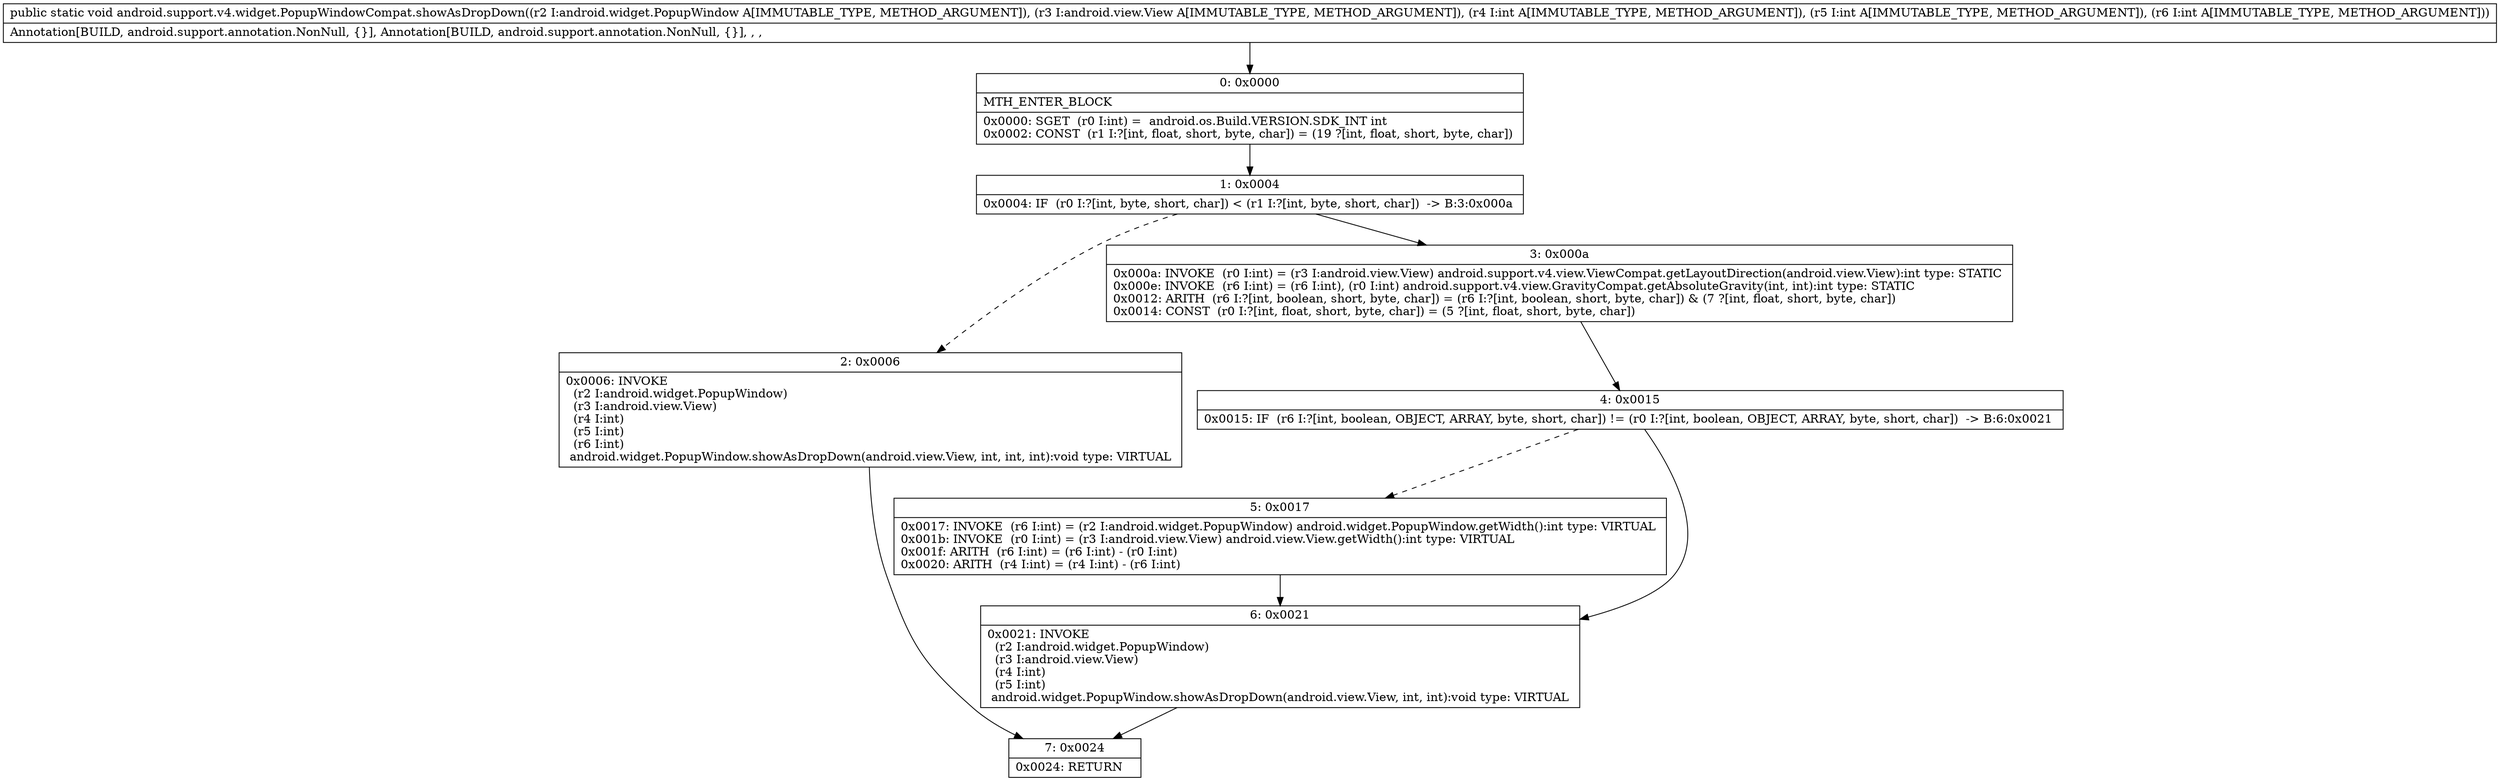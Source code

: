 digraph "CFG forandroid.support.v4.widget.PopupWindowCompat.showAsDropDown(Landroid\/widget\/PopupWindow;Landroid\/view\/View;III)V" {
Node_0 [shape=record,label="{0\:\ 0x0000|MTH_ENTER_BLOCK\l|0x0000: SGET  (r0 I:int) =  android.os.Build.VERSION.SDK_INT int \l0x0002: CONST  (r1 I:?[int, float, short, byte, char]) = (19 ?[int, float, short, byte, char]) \l}"];
Node_1 [shape=record,label="{1\:\ 0x0004|0x0004: IF  (r0 I:?[int, byte, short, char]) \< (r1 I:?[int, byte, short, char])  \-\> B:3:0x000a \l}"];
Node_2 [shape=record,label="{2\:\ 0x0006|0x0006: INVOKE  \l  (r2 I:android.widget.PopupWindow)\l  (r3 I:android.view.View)\l  (r4 I:int)\l  (r5 I:int)\l  (r6 I:int)\l android.widget.PopupWindow.showAsDropDown(android.view.View, int, int, int):void type: VIRTUAL \l}"];
Node_3 [shape=record,label="{3\:\ 0x000a|0x000a: INVOKE  (r0 I:int) = (r3 I:android.view.View) android.support.v4.view.ViewCompat.getLayoutDirection(android.view.View):int type: STATIC \l0x000e: INVOKE  (r6 I:int) = (r6 I:int), (r0 I:int) android.support.v4.view.GravityCompat.getAbsoluteGravity(int, int):int type: STATIC \l0x0012: ARITH  (r6 I:?[int, boolean, short, byte, char]) = (r6 I:?[int, boolean, short, byte, char]) & (7 ?[int, float, short, byte, char]) \l0x0014: CONST  (r0 I:?[int, float, short, byte, char]) = (5 ?[int, float, short, byte, char]) \l}"];
Node_4 [shape=record,label="{4\:\ 0x0015|0x0015: IF  (r6 I:?[int, boolean, OBJECT, ARRAY, byte, short, char]) != (r0 I:?[int, boolean, OBJECT, ARRAY, byte, short, char])  \-\> B:6:0x0021 \l}"];
Node_5 [shape=record,label="{5\:\ 0x0017|0x0017: INVOKE  (r6 I:int) = (r2 I:android.widget.PopupWindow) android.widget.PopupWindow.getWidth():int type: VIRTUAL \l0x001b: INVOKE  (r0 I:int) = (r3 I:android.view.View) android.view.View.getWidth():int type: VIRTUAL \l0x001f: ARITH  (r6 I:int) = (r6 I:int) \- (r0 I:int) \l0x0020: ARITH  (r4 I:int) = (r4 I:int) \- (r6 I:int) \l}"];
Node_6 [shape=record,label="{6\:\ 0x0021|0x0021: INVOKE  \l  (r2 I:android.widget.PopupWindow)\l  (r3 I:android.view.View)\l  (r4 I:int)\l  (r5 I:int)\l android.widget.PopupWindow.showAsDropDown(android.view.View, int, int):void type: VIRTUAL \l}"];
Node_7 [shape=record,label="{7\:\ 0x0024|0x0024: RETURN   \l}"];
MethodNode[shape=record,label="{public static void android.support.v4.widget.PopupWindowCompat.showAsDropDown((r2 I:android.widget.PopupWindow A[IMMUTABLE_TYPE, METHOD_ARGUMENT]), (r3 I:android.view.View A[IMMUTABLE_TYPE, METHOD_ARGUMENT]), (r4 I:int A[IMMUTABLE_TYPE, METHOD_ARGUMENT]), (r5 I:int A[IMMUTABLE_TYPE, METHOD_ARGUMENT]), (r6 I:int A[IMMUTABLE_TYPE, METHOD_ARGUMENT]))  | Annotation[BUILD, android.support.annotation.NonNull, \{\}], Annotation[BUILD, android.support.annotation.NonNull, \{\}], , , \l}"];
MethodNode -> Node_0;
Node_0 -> Node_1;
Node_1 -> Node_2[style=dashed];
Node_1 -> Node_3;
Node_2 -> Node_7;
Node_3 -> Node_4;
Node_4 -> Node_5[style=dashed];
Node_4 -> Node_6;
Node_5 -> Node_6;
Node_6 -> Node_7;
}

